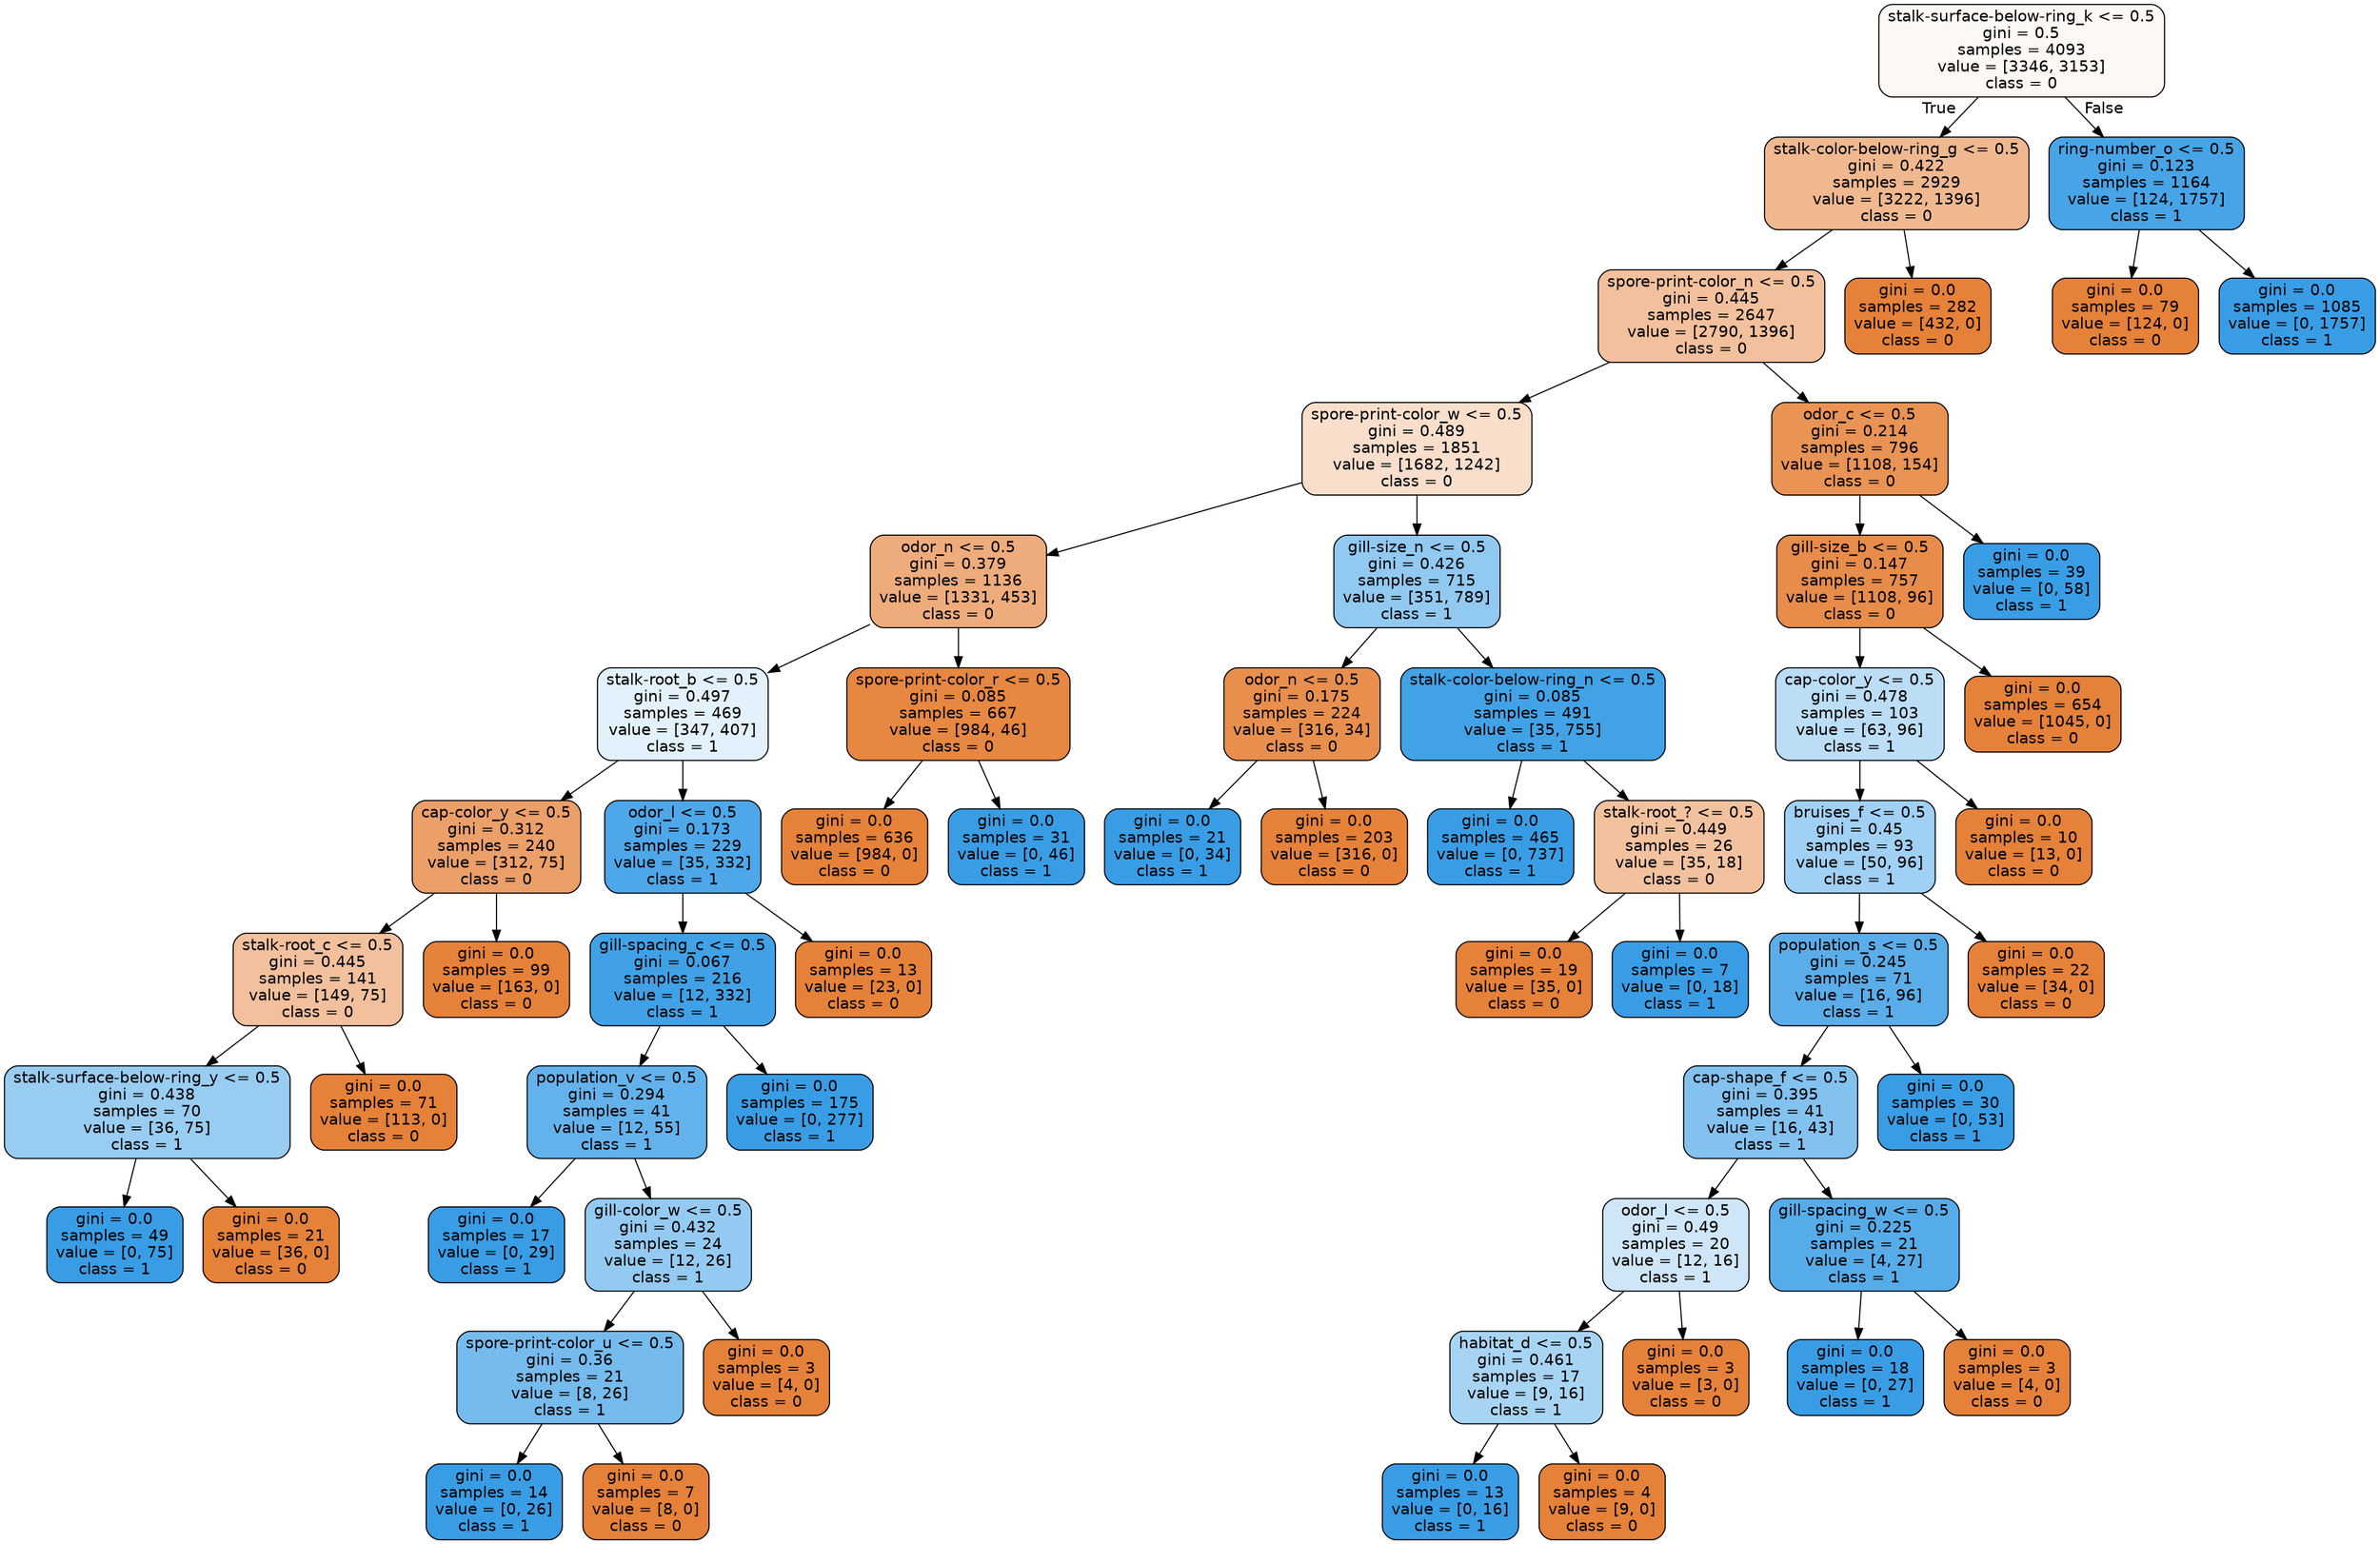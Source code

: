 digraph Tree {
node [shape=box, style="filled, rounded", color="black", fontname="helvetica"] ;
edge [fontname="helvetica"] ;
0 [label="stalk-surface-below-ring_k <= 0.5\ngini = 0.5\nsamples = 4093\nvalue = [3346, 3153]\nclass = 0", fillcolor="#fef8f4"] ;
1 [label="stalk-color-below-ring_g <= 0.5\ngini = 0.422\nsamples = 2929\nvalue = [3222, 1396]\nclass = 0", fillcolor="#f0b88f"] ;
0 -> 1 [labeldistance=2.5, labelangle=45, headlabel="True"] ;
2 [label="spore-print-color_n <= 0.5\ngini = 0.445\nsamples = 2647\nvalue = [2790, 1396]\nclass = 0", fillcolor="#f2c09c"] ;
1 -> 2 ;
3 [label="spore-print-color_w <= 0.5\ngini = 0.489\nsamples = 1851\nvalue = [1682, 1242]\nclass = 0", fillcolor="#f8decb"] ;
2 -> 3 ;
4 [label="odor_n <= 0.5\ngini = 0.379\nsamples = 1136\nvalue = [1331, 453]\nclass = 0", fillcolor="#eeac7c"] ;
3 -> 4 ;
5 [label="stalk-root_b <= 0.5\ngini = 0.497\nsamples = 469\nvalue = [347, 407]\nclass = 1", fillcolor="#e2f1fb"] ;
4 -> 5 ;
6 [label="cap-color_y <= 0.5\ngini = 0.312\nsamples = 240\nvalue = [312, 75]\nclass = 0", fillcolor="#eb9f69"] ;
5 -> 6 ;
7 [label="stalk-root_c <= 0.5\ngini = 0.445\nsamples = 141\nvalue = [149, 75]\nclass = 0", fillcolor="#f2c09d"] ;
6 -> 7 ;
8 [label="stalk-surface-below-ring_y <= 0.5\ngini = 0.438\nsamples = 70\nvalue = [36, 75]\nclass = 1", fillcolor="#98ccf1"] ;
7 -> 8 ;
9 [label="gini = 0.0\nsamples = 49\nvalue = [0, 75]\nclass = 1", fillcolor="#399de5"] ;
8 -> 9 ;
10 [label="gini = 0.0\nsamples = 21\nvalue = [36, 0]\nclass = 0", fillcolor="#e58139"] ;
8 -> 10 ;
11 [label="gini = 0.0\nsamples = 71\nvalue = [113, 0]\nclass = 0", fillcolor="#e58139"] ;
7 -> 11 ;
12 [label="gini = 0.0\nsamples = 99\nvalue = [163, 0]\nclass = 0", fillcolor="#e58139"] ;
6 -> 12 ;
13 [label="odor_l <= 0.5\ngini = 0.173\nsamples = 229\nvalue = [35, 332]\nclass = 1", fillcolor="#4ea7e8"] ;
5 -> 13 ;
14 [label="gill-spacing_c <= 0.5\ngini = 0.067\nsamples = 216\nvalue = [12, 332]\nclass = 1", fillcolor="#40a1e6"] ;
13 -> 14 ;
15 [label="population_v <= 0.5\ngini = 0.294\nsamples = 41\nvalue = [12, 55]\nclass = 1", fillcolor="#64b2eb"] ;
14 -> 15 ;
16 [label="gini = 0.0\nsamples = 17\nvalue = [0, 29]\nclass = 1", fillcolor="#399de5"] ;
15 -> 16 ;
17 [label="gill-color_w <= 0.5\ngini = 0.432\nsamples = 24\nvalue = [12, 26]\nclass = 1", fillcolor="#94caf1"] ;
15 -> 17 ;
18 [label="spore-print-color_u <= 0.5\ngini = 0.36\nsamples = 21\nvalue = [8, 26]\nclass = 1", fillcolor="#76bbed"] ;
17 -> 18 ;
19 [label="gini = 0.0\nsamples = 14\nvalue = [0, 26]\nclass = 1", fillcolor="#399de5"] ;
18 -> 19 ;
20 [label="gini = 0.0\nsamples = 7\nvalue = [8, 0]\nclass = 0", fillcolor="#e58139"] ;
18 -> 20 ;
21 [label="gini = 0.0\nsamples = 3\nvalue = [4, 0]\nclass = 0", fillcolor="#e58139"] ;
17 -> 21 ;
22 [label="gini = 0.0\nsamples = 175\nvalue = [0, 277]\nclass = 1", fillcolor="#399de5"] ;
14 -> 22 ;
23 [label="gini = 0.0\nsamples = 13\nvalue = [23, 0]\nclass = 0", fillcolor="#e58139"] ;
13 -> 23 ;
24 [label="spore-print-color_r <= 0.5\ngini = 0.085\nsamples = 667\nvalue = [984, 46]\nclass = 0", fillcolor="#e68742"] ;
4 -> 24 ;
25 [label="gini = 0.0\nsamples = 636\nvalue = [984, 0]\nclass = 0", fillcolor="#e58139"] ;
24 -> 25 ;
26 [label="gini = 0.0\nsamples = 31\nvalue = [0, 46]\nclass = 1", fillcolor="#399de5"] ;
24 -> 26 ;
27 [label="gill-size_n <= 0.5\ngini = 0.426\nsamples = 715\nvalue = [351, 789]\nclass = 1", fillcolor="#91c9f1"] ;
3 -> 27 ;
28 [label="odor_n <= 0.5\ngini = 0.175\nsamples = 224\nvalue = [316, 34]\nclass = 0", fillcolor="#e88f4e"] ;
27 -> 28 ;
29 [label="gini = 0.0\nsamples = 21\nvalue = [0, 34]\nclass = 1", fillcolor="#399de5"] ;
28 -> 29 ;
30 [label="gini = 0.0\nsamples = 203\nvalue = [316, 0]\nclass = 0", fillcolor="#e58139"] ;
28 -> 30 ;
31 [label="stalk-color-below-ring_n <= 0.5\ngini = 0.085\nsamples = 491\nvalue = [35, 755]\nclass = 1", fillcolor="#42a2e6"] ;
27 -> 31 ;
32 [label="gini = 0.0\nsamples = 465\nvalue = [0, 737]\nclass = 1", fillcolor="#399de5"] ;
31 -> 32 ;
33 [label="stalk-root_? <= 0.5\ngini = 0.449\nsamples = 26\nvalue = [35, 18]\nclass = 0", fillcolor="#f2c29f"] ;
31 -> 33 ;
34 [label="gini = 0.0\nsamples = 19\nvalue = [35, 0]\nclass = 0", fillcolor="#e58139"] ;
33 -> 34 ;
35 [label="gini = 0.0\nsamples = 7\nvalue = [0, 18]\nclass = 1", fillcolor="#399de5"] ;
33 -> 35 ;
36 [label="odor_c <= 0.5\ngini = 0.214\nsamples = 796\nvalue = [1108, 154]\nclass = 0", fillcolor="#e99355"] ;
2 -> 36 ;
37 [label="gill-size_b <= 0.5\ngini = 0.147\nsamples = 757\nvalue = [1108, 96]\nclass = 0", fillcolor="#e78c4a"] ;
36 -> 37 ;
38 [label="cap-color_y <= 0.5\ngini = 0.478\nsamples = 103\nvalue = [63, 96]\nclass = 1", fillcolor="#bbddf6"] ;
37 -> 38 ;
39 [label="bruises_f <= 0.5\ngini = 0.45\nsamples = 93\nvalue = [50, 96]\nclass = 1", fillcolor="#a0d0f3"] ;
38 -> 39 ;
40 [label="population_s <= 0.5\ngini = 0.245\nsamples = 71\nvalue = [16, 96]\nclass = 1", fillcolor="#5aade9"] ;
39 -> 40 ;
41 [label="cap-shape_f <= 0.5\ngini = 0.395\nsamples = 41\nvalue = [16, 43]\nclass = 1", fillcolor="#83c1ef"] ;
40 -> 41 ;
42 [label="odor_l <= 0.5\ngini = 0.49\nsamples = 20\nvalue = [12, 16]\nclass = 1", fillcolor="#cee6f8"] ;
41 -> 42 ;
43 [label="habitat_d <= 0.5\ngini = 0.461\nsamples = 17\nvalue = [9, 16]\nclass = 1", fillcolor="#a8d4f4"] ;
42 -> 43 ;
44 [label="gini = 0.0\nsamples = 13\nvalue = [0, 16]\nclass = 1", fillcolor="#399de5"] ;
43 -> 44 ;
45 [label="gini = 0.0\nsamples = 4\nvalue = [9, 0]\nclass = 0", fillcolor="#e58139"] ;
43 -> 45 ;
46 [label="gini = 0.0\nsamples = 3\nvalue = [3, 0]\nclass = 0", fillcolor="#e58139"] ;
42 -> 46 ;
47 [label="gill-spacing_w <= 0.5\ngini = 0.225\nsamples = 21\nvalue = [4, 27]\nclass = 1", fillcolor="#56ace9"] ;
41 -> 47 ;
48 [label="gini = 0.0\nsamples = 18\nvalue = [0, 27]\nclass = 1", fillcolor="#399de5"] ;
47 -> 48 ;
49 [label="gini = 0.0\nsamples = 3\nvalue = [4, 0]\nclass = 0", fillcolor="#e58139"] ;
47 -> 49 ;
50 [label="gini = 0.0\nsamples = 30\nvalue = [0, 53]\nclass = 1", fillcolor="#399de5"] ;
40 -> 50 ;
51 [label="gini = 0.0\nsamples = 22\nvalue = [34, 0]\nclass = 0", fillcolor="#e58139"] ;
39 -> 51 ;
52 [label="gini = 0.0\nsamples = 10\nvalue = [13, 0]\nclass = 0", fillcolor="#e58139"] ;
38 -> 52 ;
53 [label="gini = 0.0\nsamples = 654\nvalue = [1045, 0]\nclass = 0", fillcolor="#e58139"] ;
37 -> 53 ;
54 [label="gini = 0.0\nsamples = 39\nvalue = [0, 58]\nclass = 1", fillcolor="#399de5"] ;
36 -> 54 ;
55 [label="gini = 0.0\nsamples = 282\nvalue = [432, 0]\nclass = 0", fillcolor="#e58139"] ;
1 -> 55 ;
56 [label="ring-number_o <= 0.5\ngini = 0.123\nsamples = 1164\nvalue = [124, 1757]\nclass = 1", fillcolor="#47a4e7"] ;
0 -> 56 [labeldistance=2.5, labelangle=-45, headlabel="False"] ;
57 [label="gini = 0.0\nsamples = 79\nvalue = [124, 0]\nclass = 0", fillcolor="#e58139"] ;
56 -> 57 ;
58 [label="gini = 0.0\nsamples = 1085\nvalue = [0, 1757]\nclass = 1", fillcolor="#399de5"] ;
56 -> 58 ;
}